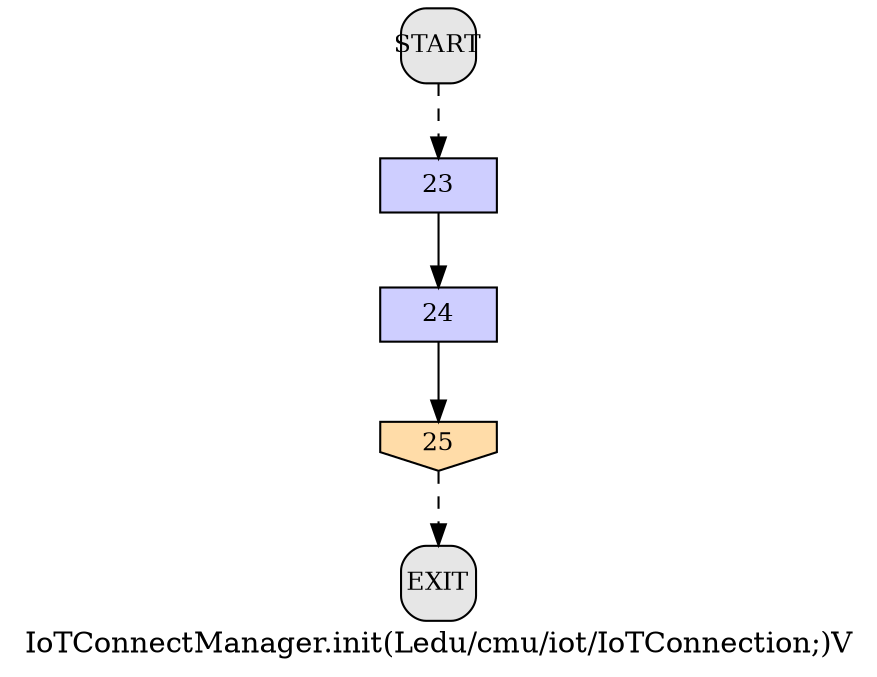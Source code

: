 /* --------------------------------------------------- */
/* Generated by Dr. Garbage Control Flow Graph Factory */
/* http://www.drgarbage.com                            */
/* Version: 4.5.0.201508311741                         */
/* Retrieved on: 2015-12-01 08:09:23.042               */
/* --------------------------------------------------- */
digraph "IoTConnectManager.init(Ledu/cmu/iot/IoTConnection;)V" {
 graph [label="IoTConnectManager.init(Ledu/cmu/iot/IoTConnection;)V"];
 2 [label="23", shape=box, style=filled, fillcolor="#CECEFF", fixedsize=true, fontsize=12, width=0.78, height=0.36 ]
 3 [label="24", shape=box, style=filled, fillcolor="#CECEFF", fixedsize=true, fontsize=12, width=0.78, height=0.36 ]
 4 [label="25", shape=invhouse, style=filled, fillcolor="#FFDCA8", fixedsize=true, fontsize=12, width=0.78, height=0.36 ]
 5 [label="START", shape=box, style="filled, rounded", fillcolor="#E6E6E6", fixedsize=true, fontsize=12, width=0.5, height=0.5 ]
 6 [label="EXIT", shape=box, style="filled, rounded", fillcolor="#E6E6E6", fixedsize=true, fontsize=12, width=0.5, height=0.5 ]
 5 -> 2 [label="", style=dashed ]
 2 -> 3 [label="", style=solid ]
 3 -> 4 [label="", style=solid ]
 4 -> 6 [label="", style=dashed ]
}
